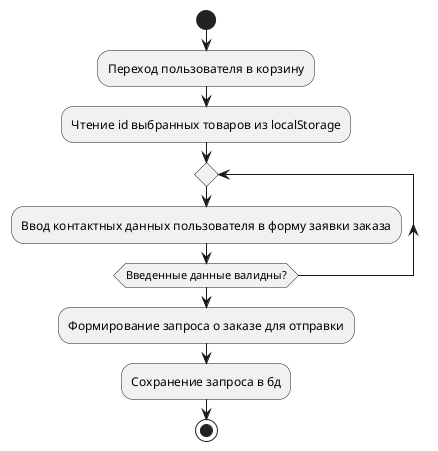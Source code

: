 @startuml
'https://plantuml.com/activity-diagram-beta

start
:Переход пользователя в корзину;
:Чтение id выбранных товаров из localStorage;
repeat
  :Ввод контактных данных пользователя в форму заявки заказа;
repeat while (Введенные данные валидны?)
:Формирование запроса о заказе для отправки;
:Сохранение запроса в бд;
stop

@enduml
